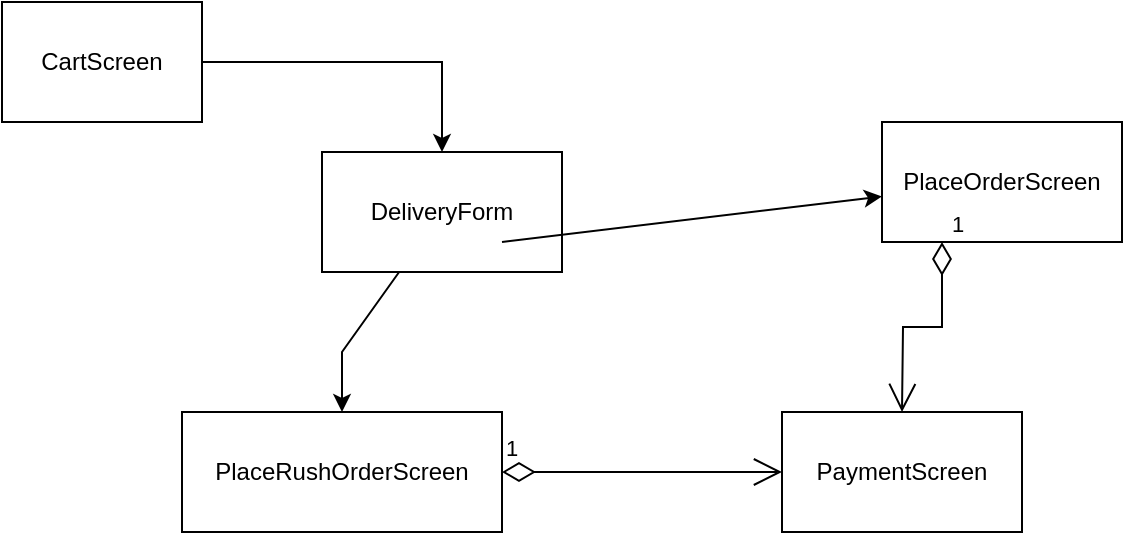 <mxfile version="21.3.2" type="github">
  <diagram name="Page-1" id="CuVX-zyMGm0V7FoODKGD">
    <mxGraphModel dx="1050" dy="573" grid="1" gridSize="10" guides="1" tooltips="1" connect="1" arrows="1" fold="1" page="1" pageScale="1" pageWidth="850" pageHeight="1100" math="0" shadow="0">
      <root>
        <mxCell id="0" />
        <mxCell id="1" parent="0" />
        <mxCell id="Ohs2YBJv9ZenXhvDKBvc-1" value="" style="rounded=0;whiteSpace=wrap;html=1;labelBackgroundColor=none;" vertex="1" parent="1">
          <mxGeometry x="220" y="110" width="120" height="60" as="geometry" />
        </mxCell>
        <mxCell id="Ohs2YBJv9ZenXhvDKBvc-2" value="DeliveryForm&lt;br&gt;" style="text;strokeColor=none;align=center;fillColor=none;html=1;verticalAlign=middle;whiteSpace=wrap;rounded=0;labelBackgroundColor=none;" vertex="1" parent="1">
          <mxGeometry x="250" y="125" width="60" height="30" as="geometry" />
        </mxCell>
        <mxCell id="Ohs2YBJv9ZenXhvDKBvc-3" value="PlaceRushOrderScreen" style="rounded=0;whiteSpace=wrap;html=1;labelBackgroundColor=none;" vertex="1" parent="1">
          <mxGeometry x="150" y="240" width="160" height="60" as="geometry" />
        </mxCell>
        <mxCell id="Ohs2YBJv9ZenXhvDKBvc-4" value="PlaceOrderScreen" style="rounded=0;whiteSpace=wrap;html=1;labelBackgroundColor=none;" vertex="1" parent="1">
          <mxGeometry x="500" y="95" width="120" height="60" as="geometry" />
        </mxCell>
        <mxCell id="Ohs2YBJv9ZenXhvDKBvc-5" value="PaymentScreen" style="rounded=0;whiteSpace=wrap;html=1;labelBackgroundColor=none;" vertex="1" parent="1">
          <mxGeometry x="450" y="240" width="120" height="60" as="geometry" />
        </mxCell>
        <mxCell id="Ohs2YBJv9ZenXhvDKBvc-11" value="" style="endArrow=classic;html=1;rounded=0;exitX=1;exitY=1;exitDx=0;exitDy=0;labelBackgroundColor=none;fontColor=default;" edge="1" parent="1" source="Ohs2YBJv9ZenXhvDKBvc-2" target="Ohs2YBJv9ZenXhvDKBvc-4">
          <mxGeometry relative="1" as="geometry">
            <mxPoint x="340" y="300" as="sourcePoint" />
            <mxPoint x="500" y="300" as="targetPoint" />
            <Array as="points" />
          </mxGeometry>
        </mxCell>
        <mxCell id="Ohs2YBJv9ZenXhvDKBvc-18" value="" style="endArrow=classic;html=1;rounded=0;" edge="1" parent="1" source="Ohs2YBJv9ZenXhvDKBvc-1" target="Ohs2YBJv9ZenXhvDKBvc-3">
          <mxGeometry relative="1" as="geometry">
            <mxPoint x="340" y="300" as="sourcePoint" />
            <mxPoint x="500" y="300" as="targetPoint" />
            <Array as="points">
              <mxPoint x="230" y="210" />
            </Array>
          </mxGeometry>
        </mxCell>
        <mxCell id="Ohs2YBJv9ZenXhvDKBvc-28" style="edgeStyle=orthogonalEdgeStyle;rounded=0;orthogonalLoop=1;jettySize=auto;html=1;entryX=0.5;entryY=0;entryDx=0;entryDy=0;" edge="1" parent="1" source="Ohs2YBJv9ZenXhvDKBvc-26" target="Ohs2YBJv9ZenXhvDKBvc-1">
          <mxGeometry relative="1" as="geometry" />
        </mxCell>
        <mxCell id="Ohs2YBJv9ZenXhvDKBvc-26" value="CartScreen" style="rounded=0;whiteSpace=wrap;html=1;" vertex="1" parent="1">
          <mxGeometry x="60" y="35" width="100" height="60" as="geometry" />
        </mxCell>
        <mxCell id="Ohs2YBJv9ZenXhvDKBvc-29" value="1" style="endArrow=open;html=1;endSize=12;startArrow=diamondThin;startSize=14;startFill=0;edgeStyle=orthogonalEdgeStyle;align=left;verticalAlign=bottom;rounded=0;exitX=1;exitY=0.5;exitDx=0;exitDy=0;entryX=0;entryY=0.5;entryDx=0;entryDy=0;" edge="1" parent="1" source="Ohs2YBJv9ZenXhvDKBvc-3" target="Ohs2YBJv9ZenXhvDKBvc-5">
          <mxGeometry x="-1" y="3" relative="1" as="geometry">
            <mxPoint x="350" y="300" as="sourcePoint" />
            <mxPoint x="510" y="300" as="targetPoint" />
          </mxGeometry>
        </mxCell>
        <mxCell id="Ohs2YBJv9ZenXhvDKBvc-30" value="1" style="endArrow=open;html=1;endSize=12;startArrow=diamondThin;startSize=14;startFill=0;edgeStyle=orthogonalEdgeStyle;align=left;verticalAlign=bottom;rounded=0;exitX=0.25;exitY=1;exitDx=0;exitDy=0;" edge="1" parent="1" source="Ohs2YBJv9ZenXhvDKBvc-4">
          <mxGeometry x="-1" y="3" relative="1" as="geometry">
            <mxPoint x="350" y="300" as="sourcePoint" />
            <mxPoint x="510" y="240" as="targetPoint" />
          </mxGeometry>
        </mxCell>
      </root>
    </mxGraphModel>
  </diagram>
</mxfile>
